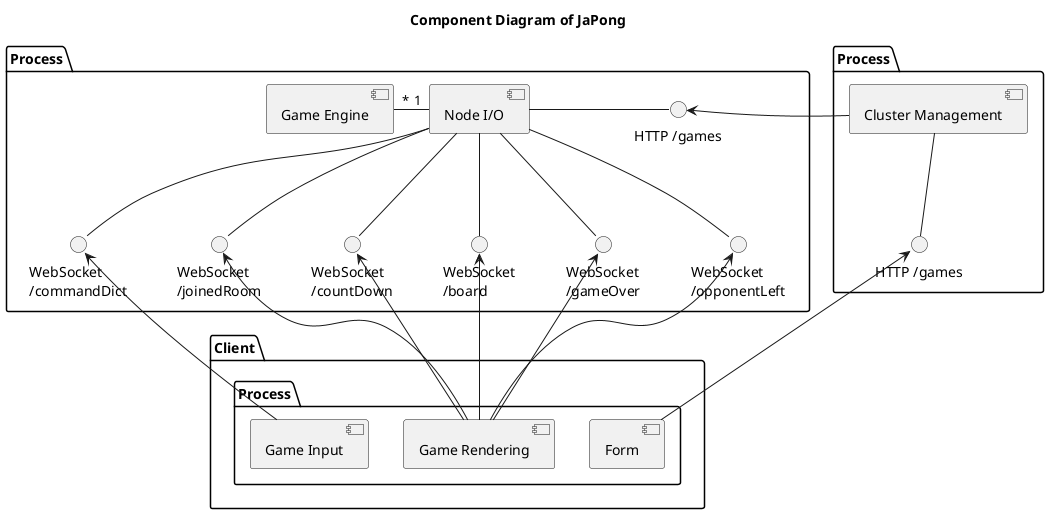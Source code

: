 @startuml

title "Component Diagram of JaPong"

folder "Process" as gameManagementProcess {
    [Game Engine]
    [Game Engine] "*" - "1" [Node I/O]
    interface "HTTP /games" as NodeIOIF
    [Node I/O] - NodeIOIF
    interface "WebSocket\n/commandDict" as GameCommandDictIF
    [Node I/O] -- GameCommandDictIF
    interface "WebSocket\n/opponentLeft" as OpponentLeftIF
    [Node I/O] -- OpponentLeftIF
    interface "WebSocket\n/gameOver" as GameOverIF
    [Node I/O] -- GameOverIF
    interface "WebSocket\n/board" as GameBoardIF
    [Node I/O] -- GameBoardIF
    interface "WebSocket\n/countDown" as CountDownIF
    [Node I/O] -- CountDownIF
    interface "WebSocket\n/joinedRoom" as JoinedRoomIF
    [Node I/O] -- JoinedRoomIF
}
folder "Process" as roomManagementProcess {
    [Cluster Management]
    interface "HTTP /games" as ClusterManagementIF
    [Cluster Management] -- ClusterManagementIF
    NodeIOIF <- [Cluster Management]
}

package Client {
    folder "Process" as clientProcess {
        [Form] -up-> ClusterManagementIF
        [Game Rendering] -up-> OpponentLeftIF
        [Game Rendering] -up-> GameOverIF
        [Game Rendering] -up-> GameBoardIF
        [Game Rendering] -up-> CountDownIF
        [Game Rendering] -up-> JoinedRoomIF
        [Game Input] -up-> GameCommandDictIF
    }
}

@enduml